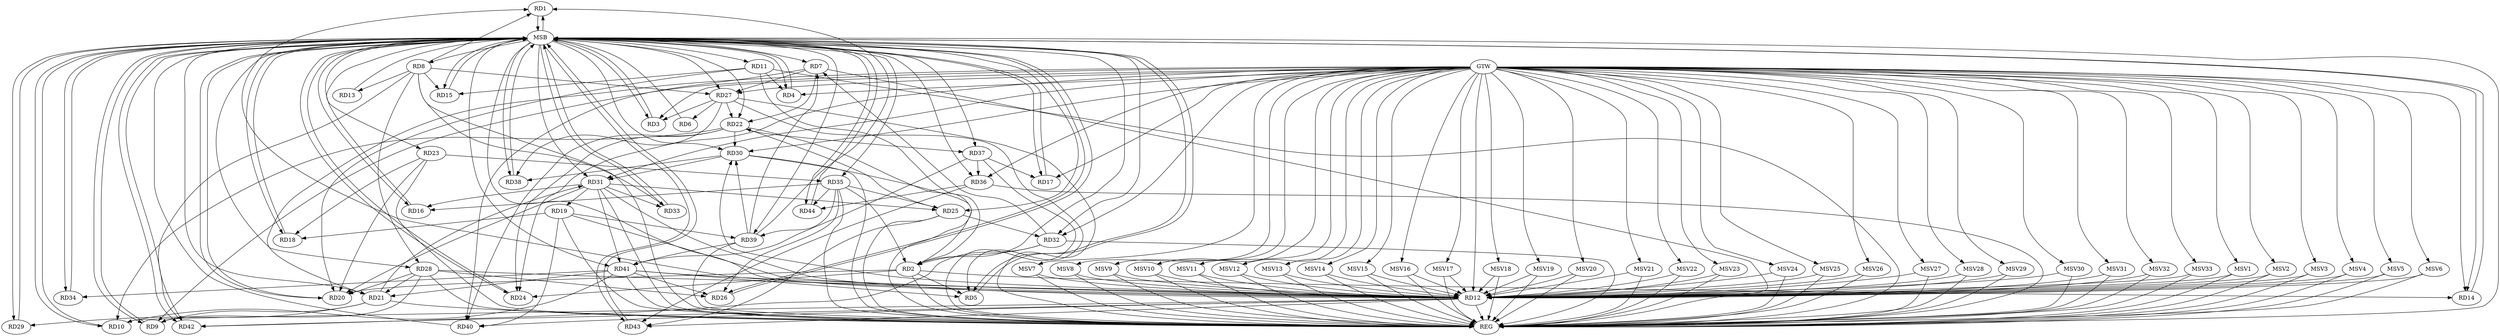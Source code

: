 strict digraph G {
  RD1 [ label="RD1" ];
  RD2 [ label="RD2" ];
  RD3 [ label="RD3" ];
  RD4 [ label="RD4" ];
  RD5 [ label="RD5" ];
  RD6 [ label="RD6" ];
  RD7 [ label="RD7" ];
  RD8 [ label="RD8" ];
  RD9 [ label="RD9" ];
  RD10 [ label="RD10" ];
  RD11 [ label="RD11" ];
  RD12 [ label="RD12" ];
  RD13 [ label="RD13" ];
  RD14 [ label="RD14" ];
  RD15 [ label="RD15" ];
  RD16 [ label="RD16" ];
  RD17 [ label="RD17" ];
  RD18 [ label="RD18" ];
  RD19 [ label="RD19" ];
  RD20 [ label="RD20" ];
  RD21 [ label="RD21" ];
  RD22 [ label="RD22" ];
  RD23 [ label="RD23" ];
  RD24 [ label="RD24" ];
  RD25 [ label="RD25" ];
  RD26 [ label="RD26" ];
  RD27 [ label="RD27" ];
  RD28 [ label="RD28" ];
  RD29 [ label="RD29" ];
  RD30 [ label="RD30" ];
  RD31 [ label="RD31" ];
  RD32 [ label="RD32" ];
  RD33 [ label="RD33" ];
  RD34 [ label="RD34" ];
  RD35 [ label="RD35" ];
  RD36 [ label="RD36" ];
  RD37 [ label="RD37" ];
  RD38 [ label="RD38" ];
  RD39 [ label="RD39" ];
  RD40 [ label="RD40" ];
  RD41 [ label="RD41" ];
  RD42 [ label="RD42" ];
  RD43 [ label="RD43" ];
  RD44 [ label="RD44" ];
  GTW [ label="GTW" ];
  REG [ label="REG" ];
  MSB [ label="MSB" ];
  MSV1 [ label="MSV1" ];
  MSV2 [ label="MSV2" ];
  MSV3 [ label="MSV3" ];
  MSV4 [ label="MSV4" ];
  MSV5 [ label="MSV5" ];
  MSV6 [ label="MSV6" ];
  MSV7 [ label="MSV7" ];
  MSV8 [ label="MSV8" ];
  MSV9 [ label="MSV9" ];
  MSV10 [ label="MSV10" ];
  MSV11 [ label="MSV11" ];
  MSV12 [ label="MSV12" ];
  MSV13 [ label="MSV13" ];
  MSV14 [ label="MSV14" ];
  MSV15 [ label="MSV15" ];
  MSV16 [ label="MSV16" ];
  MSV17 [ label="MSV17" ];
  MSV18 [ label="MSV18" ];
  MSV19 [ label="MSV19" ];
  MSV20 [ label="MSV20" ];
  MSV21 [ label="MSV21" ];
  MSV22 [ label="MSV22" ];
  MSV23 [ label="MSV23" ];
  MSV24 [ label="MSV24" ];
  MSV25 [ label="MSV25" ];
  MSV26 [ label="MSV26" ];
  MSV27 [ label="MSV27" ];
  MSV28 [ label="MSV28" ];
  MSV29 [ label="MSV29" ];
  MSV30 [ label="MSV30" ];
  MSV31 [ label="MSV31" ];
  MSV32 [ label="MSV32" ];
  MSV33 [ label="MSV33" ];
  RD8 -> RD1;
  RD12 -> RD1;
  RD39 -> RD1;
  RD2 -> RD5;
  RD11 -> RD2;
  RD2 -> RD14;
  RD2 -> RD20;
  RD2 -> RD24;
  RD30 -> RD2;
  RD32 -> RD2;
  RD35 -> RD2;
  RD27 -> RD3;
  RD11 -> RD4;
  RD27 -> RD5;
  RD41 -> RD5;
  RD27 -> RD6;
  RD7 -> RD22;
  RD7 -> RD27;
  RD32 -> RD7;
  RD39 -> RD7;
  RD7 -> RD40;
  RD8 -> RD13;
  RD8 -> RD15;
  RD8 -> RD27;
  RD8 -> RD28;
  RD8 -> RD33;
  RD8 -> RD42;
  RD21 -> RD9;
  RD28 -> RD9;
  RD12 -> RD10;
  RD22 -> RD10;
  RD41 -> RD10;
  RD11 -> RD15;
  RD11 -> RD20;
  RD19 -> RD12;
  RD28 -> RD12;
  RD12 -> RD30;
  RD31 -> RD12;
  RD12 -> RD40;
  RD41 -> RD12;
  RD12 -> RD42;
  RD12 -> RD43;
  RD31 -> RD16;
  RD35 -> RD16;
  RD37 -> RD17;
  RD19 -> RD18;
  RD23 -> RD18;
  RD31 -> RD19;
  RD19 -> RD39;
  RD19 -> RD40;
  RD23 -> RD20;
  RD28 -> RD20;
  RD31 -> RD20;
  RD28 -> RD21;
  RD21 -> RD29;
  RD21 -> RD31;
  RD41 -> RD21;
  RD22 -> RD24;
  RD25 -> RD22;
  RD27 -> RD22;
  RD22 -> RD30;
  RD22 -> RD37;
  RD22 -> RD40;
  RD23 -> RD35;
  RD31 -> RD25;
  RD25 -> RD32;
  RD35 -> RD25;
  RD25 -> RD43;
  RD28 -> RD26;
  RD35 -> RD26;
  RD41 -> RD26;
  RD27 -> RD38;
  RD30 -> RD31;
  RD30 -> RD38;
  RD39 -> RD30;
  RD31 -> RD33;
  RD31 -> RD41;
  RD32 -> RD42;
  RD41 -> RD34;
  RD35 -> RD39;
  RD35 -> RD44;
  RD37 -> RD36;
  RD36 -> RD43;
  RD36 -> RD44;
  RD37 -> RD41;
  RD39 -> RD41;
  GTW -> RD36;
  GTW -> RD4;
  GTW -> RD14;
  GTW -> RD21;
  GTW -> RD31;
  GTW -> RD9;
  GTW -> RD27;
  GTW -> RD12;
  GTW -> RD32;
  GTW -> RD17;
  GTW -> RD24;
  GTW -> RD3;
  GTW -> RD30;
  RD2 -> REG;
  RD7 -> REG;
  RD8 -> REG;
  RD11 -> REG;
  RD12 -> REG;
  RD19 -> REG;
  RD21 -> REG;
  RD22 -> REG;
  RD23 -> REG;
  RD25 -> REG;
  RD27 -> REG;
  RD28 -> REG;
  RD30 -> REG;
  RD31 -> REG;
  RD32 -> REG;
  RD35 -> REG;
  RD36 -> REG;
  RD37 -> REG;
  RD39 -> REG;
  RD41 -> REG;
  RD1 -> MSB;
  MSB -> RD2;
  MSB -> RD16;
  MSB -> RD18;
  MSB -> RD21;
  MSB -> RD28;
  MSB -> RD33;
  MSB -> RD41;
  MSB -> RD43;
  MSB -> REG;
  RD3 -> MSB;
  MSB -> RD10;
  MSB -> RD17;
  MSB -> RD30;
  RD4 -> MSB;
  MSB -> RD24;
  MSB -> RD42;
  RD5 -> MSB;
  MSB -> RD29;
  RD6 -> MSB;
  MSB -> RD5;
  RD9 -> MSB;
  MSB -> RD15;
  MSB -> RD20;
  RD10 -> MSB;
  MSB -> RD12;
  RD13 -> MSB;
  MSB -> RD25;
  MSB -> RD34;
  MSB -> RD37;
  MSB -> RD38;
  RD14 -> MSB;
  MSB -> RD4;
  MSB -> RD23;
  MSB -> RD35;
  RD15 -> MSB;
  MSB -> RD31;
  MSB -> RD39;
  RD16 -> MSB;
  RD17 -> MSB;
  MSB -> RD1;
  MSB -> RD9;
  MSB -> RD22;
  MSB -> RD32;
  RD18 -> MSB;
  RD20 -> MSB;
  MSB -> RD8;
  RD24 -> MSB;
  MSB -> RD14;
  MSB -> RD36;
  RD26 -> MSB;
  RD29 -> MSB;
  RD33 -> MSB;
  RD34 -> MSB;
  MSB -> RD3;
  RD38 -> MSB;
  RD40 -> MSB;
  MSB -> RD11;
  MSB -> RD44;
  RD42 -> MSB;
  MSB -> RD7;
  MSB -> RD26;
  RD43 -> MSB;
  MSB -> RD27;
  RD44 -> MSB;
  MSV1 -> RD12;
  GTW -> MSV1;
  MSV1 -> REG;
  MSV2 -> RD12;
  MSV3 -> RD12;
  MSV4 -> RD12;
  GTW -> MSV2;
  MSV2 -> REG;
  GTW -> MSV3;
  MSV3 -> REG;
  GTW -> MSV4;
  MSV4 -> REG;
  MSV5 -> RD12;
  GTW -> MSV5;
  MSV5 -> REG;
  MSV6 -> RD12;
  MSV7 -> RD12;
  GTW -> MSV6;
  MSV6 -> REG;
  GTW -> MSV7;
  MSV7 -> REG;
  MSV8 -> RD12;
  MSV9 -> RD12;
  MSV10 -> RD12;
  MSV11 -> RD12;
  GTW -> MSV8;
  MSV8 -> REG;
  GTW -> MSV9;
  MSV9 -> REG;
  GTW -> MSV10;
  MSV10 -> REG;
  GTW -> MSV11;
  MSV11 -> REG;
  MSV12 -> RD12;
  MSV13 -> RD12;
  GTW -> MSV12;
  MSV12 -> REG;
  GTW -> MSV13;
  MSV13 -> REG;
  MSV14 -> RD12;
  GTW -> MSV14;
  MSV14 -> REG;
  MSV15 -> RD12;
  MSV16 -> RD12;
  MSV17 -> RD12;
  MSV18 -> RD12;
  GTW -> MSV15;
  MSV15 -> REG;
  GTW -> MSV16;
  MSV16 -> REG;
  GTW -> MSV17;
  MSV17 -> REG;
  GTW -> MSV18;
  MSV18 -> REG;
  MSV19 -> RD12;
  MSV20 -> RD12;
  MSV21 -> RD12;
  MSV22 -> RD12;
  GTW -> MSV19;
  MSV19 -> REG;
  GTW -> MSV20;
  MSV20 -> REG;
  GTW -> MSV21;
  MSV21 -> REG;
  GTW -> MSV22;
  MSV22 -> REG;
  MSV23 -> RD12;
  MSV24 -> RD12;
  MSV25 -> RD12;
  GTW -> MSV23;
  MSV23 -> REG;
  GTW -> MSV24;
  MSV24 -> REG;
  GTW -> MSV25;
  MSV25 -> REG;
  MSV26 -> RD12;
  MSV27 -> RD12;
  GTW -> MSV26;
  MSV26 -> REG;
  GTW -> MSV27;
  MSV27 -> REG;
  MSV28 -> RD12;
  MSV29 -> RD12;
  MSV30 -> RD12;
  MSV31 -> RD12;
  MSV32 -> RD12;
  MSV33 -> RD12;
  GTW -> MSV28;
  MSV28 -> REG;
  GTW -> MSV29;
  MSV29 -> REG;
  GTW -> MSV30;
  MSV30 -> REG;
  GTW -> MSV31;
  MSV31 -> REG;
  GTW -> MSV32;
  MSV32 -> REG;
  GTW -> MSV33;
  MSV33 -> REG;
}
